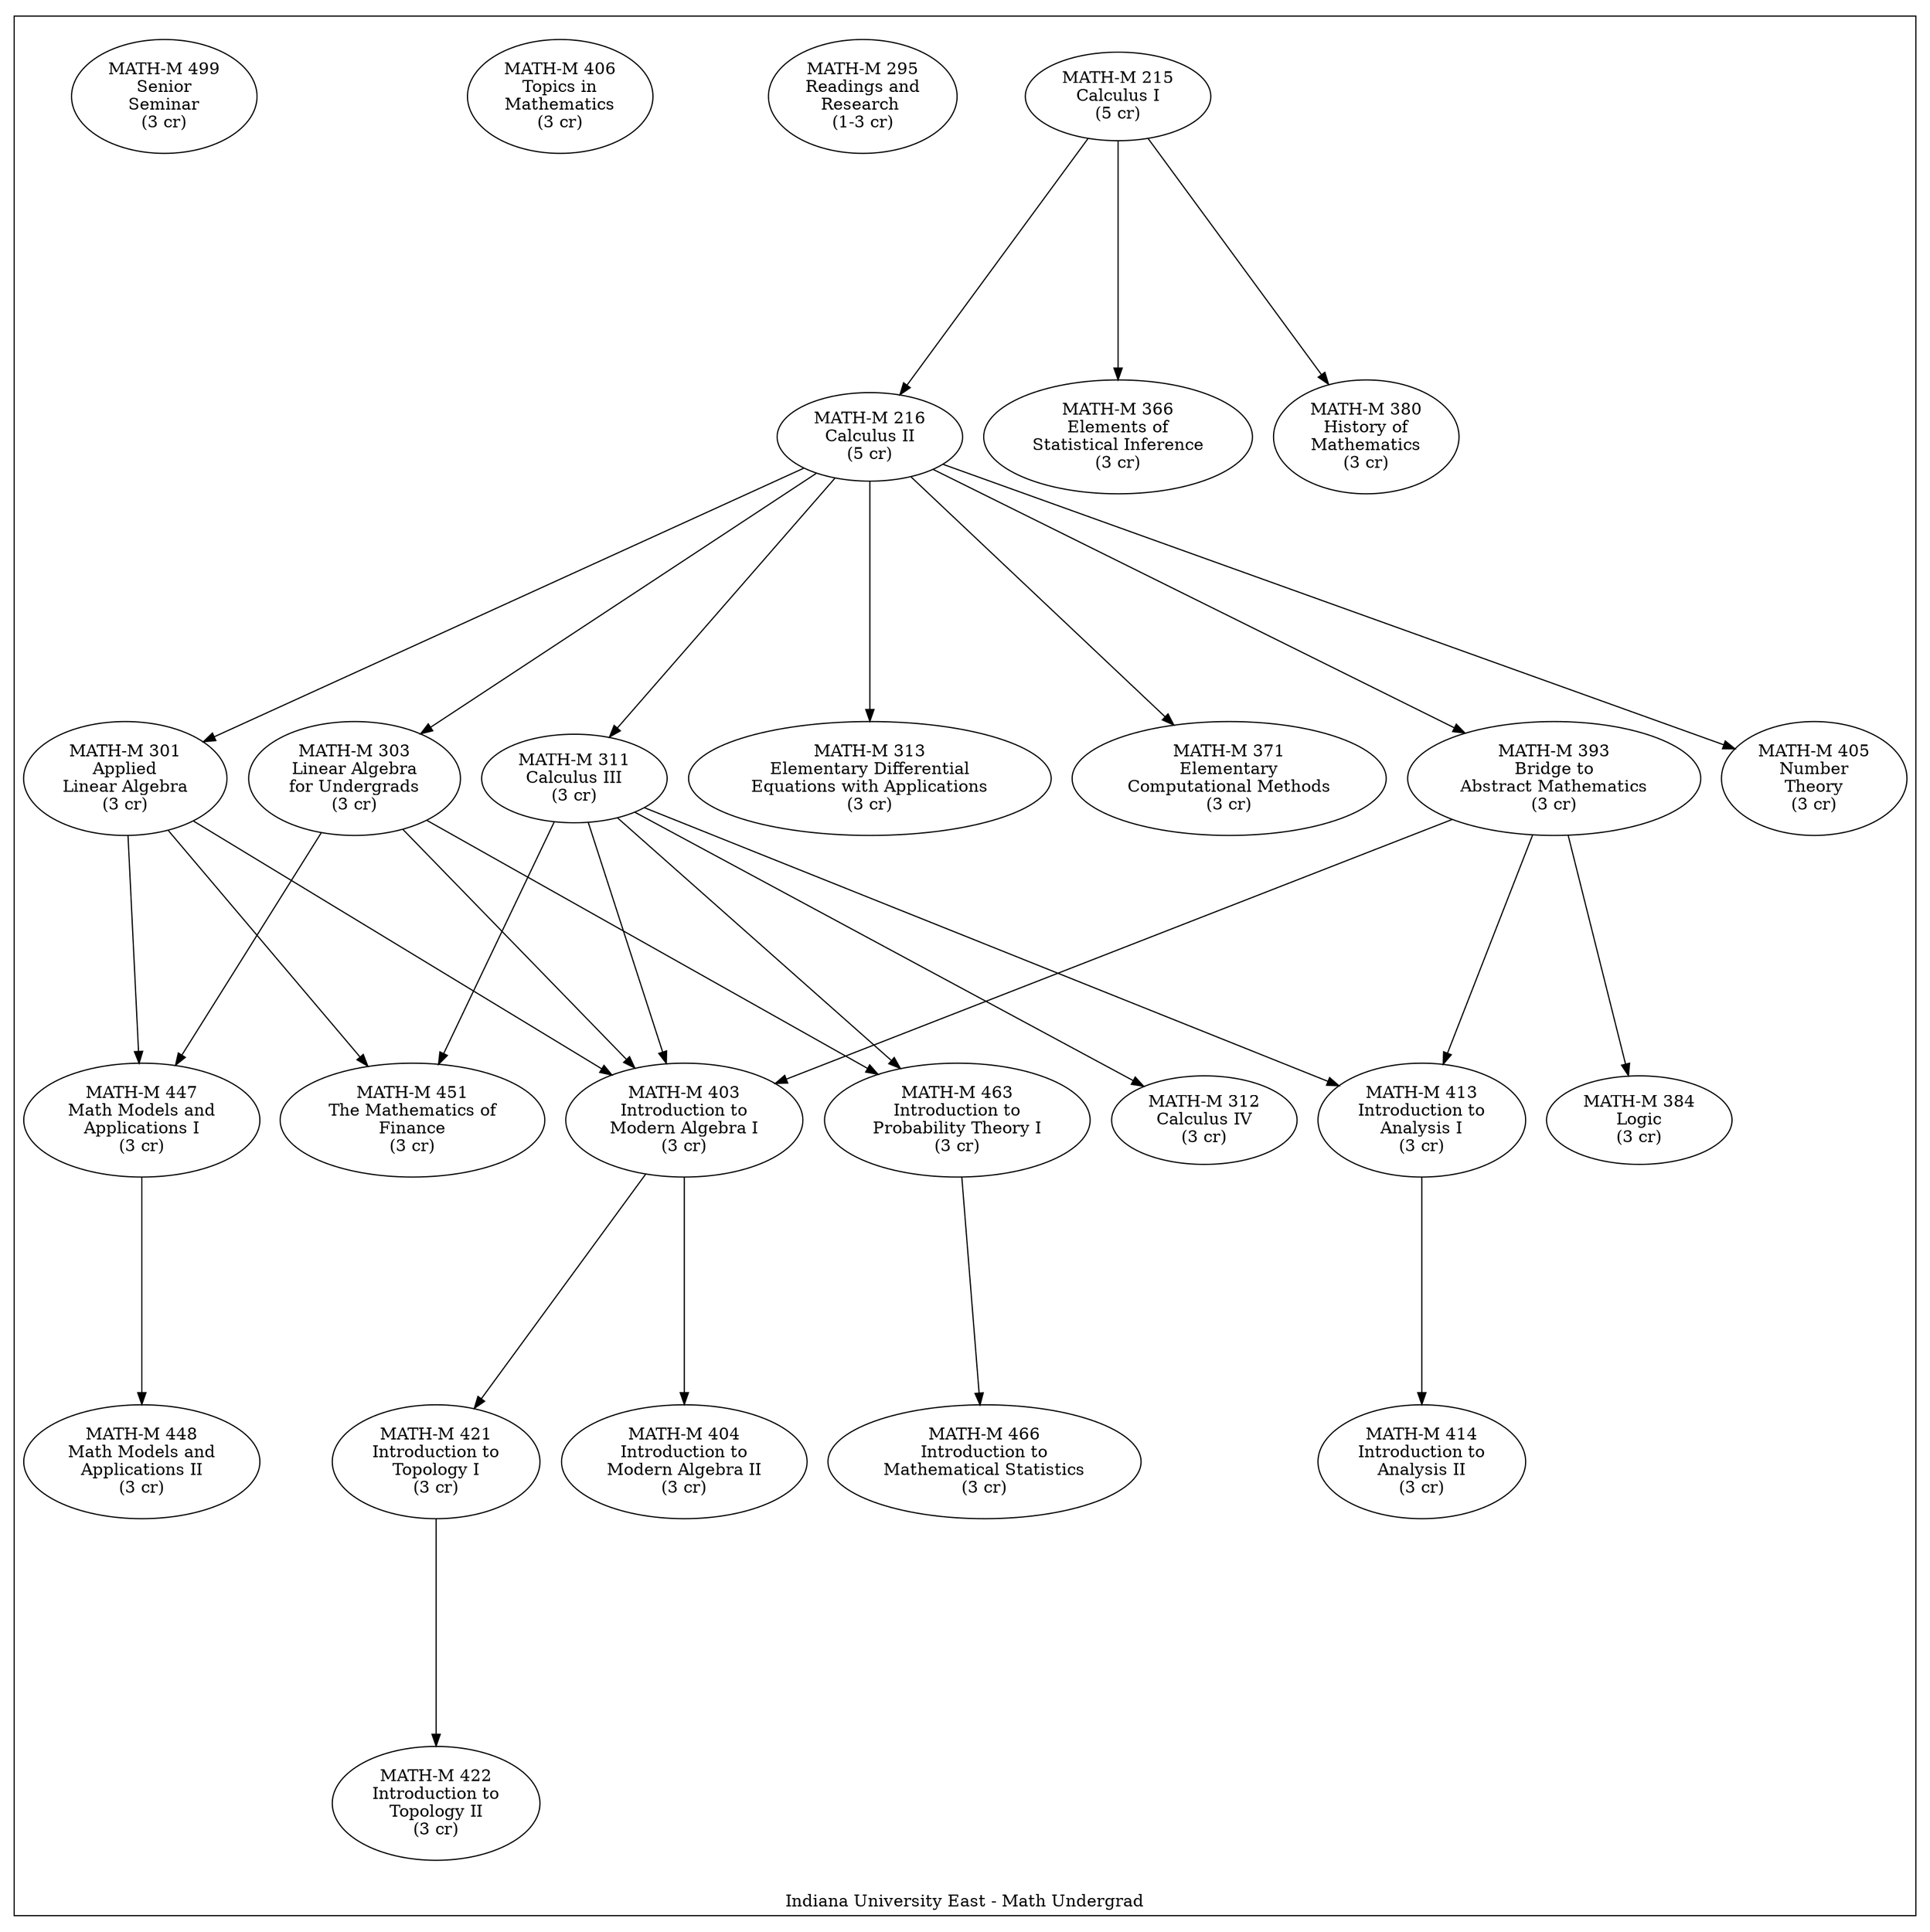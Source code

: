 digraph G {
    splines="FALSE";
    rankdir=TB;
    ratio=1;
    ranksep=2;

    subgraph cluster_math_undergrad {
        label="Indiana University East - Math Undergrad"
        labelloc=bottom
        iue_calculus_1_215 [label="MATH-M 215\nCalculus I\n(5 cr)"]
        iue_calculus_2_216 [label="MATH-M 216\nCalculus II\n(5 cr)"]
        iue_readings_and_research_295 [label="MATH-M 295\nReadings and\nResearch \n(1-3 cr)"]
        iue_applied_linear_algebra_301 [label="MATH-M 301\nApplied\nLinear Algebra\n(3 cr)"]
        iue_linear_algebra_for_undergrads_303 [label="MATH-M 303\nLinear Algebra\nfor Undergrads\n(3 cr)"]
        iue_calculus_3_311 [label="MATH-M 311\nCalculus III\n(3 cr)"]
        iue_calculus_4_312 [label="MATH-M 312\nCalculus IV\n(3 cr)"]
        iue_elementary_differential_equations_with_applications_313 [label="MATH-M 313\nElementary Differential\nEquations with Applications\n(3 cr)"]
        iue_elements_of_statistical_inference_366 [label="MATH-M 366\nElements of\nStatistical Inference\n(3 cr)"]
        iue_elem_computational_methods_371 [label="MATH-M 371\nElementary\nComputational Methods\n(3 cr)"]
        iue_history_of_mathematics_380 [label="MATH-M 380\nHistory of\nMathematics\n(3 cr)"]
        iue_logic_384 [label="MATH-M 384\nLogic\n(3 cr)"]
        iue_bridge_to_abstract_mathematics_393 [label="MATH-M 393\nBridge to\nAbstract Mathematics\n(3 cr)"]
        iue_introduction_to_modern_algebra_1_403 [label="MATH-M 403\nIntroduction to\nModern Algebra I\n(3 cr)"]
        iue_introduction_to_modern_algebra_2_404 [label="MATH-M 404\nIntroduction to\nModern Algebra II\n(3 cr)"]
        iue_number_theory_405 [label="MATH-M 405\nNumber\nTheory\n(3 cr)"]
        iue_topics_in_mathematics_406 [label="MATH-M 406\nTopics in\nMathematics\n(3 cr)"]
        iue_introduction_to_analysis_1_413 [label="MATH-M 413\nIntroduction to\nAnalysis I\n(3 cr)"]
        iue_introduction_to_analysis_2_414 [label="MATH-M 414\nIntroduction to\nAnalysis II\n(3 cr)"]
        iue_introduction_to_topology_1_421 [label="MATH-M 421\nIntroduction to\nTopology I\n(3 cr)"]
        iue_introduction_to_topology_2_422 [label="MATH-M 422\nIntroduction to\nTopology II\n(3 cr)"]
        iue_math_models_and_applications_1_447 [label="MATH-M 447\nMath Models and\nApplications I\n(3 cr)"]
        iue_math_models_and_applications_2_448 [label="MATH-M 448\nMath Models and\nApplications II\n(3 cr)"]
        iue_the_mathematics_of_finance_451 [label="MATH-M 451\nThe Mathematics of\nFinance\n(3 cr)"]
        iue_introduction_to_probability_theory_1_463 [label="MATH-M 463\nIntroduction to\nProbability Theory I\n(3 cr)"]
        iue_introduction_to_mathematical_statistics_466 [label="MATH-M 466\nIntroduction to\nMathematical Statistics\n(3 cr)"]
        iue_senior_seminar [label="MATH-M 499\nSenior\nSeminar\n(3 cr)"]
    }
    
    iue_calculus_1_215 -> {
        iue_calculus_2_216,
        iue_elements_of_statistical_inference_366,
        iue_history_of_mathematics_380
    }
    
    iue_calculus_2_216 -> {
        iue_applied_linear_algebra_301,
        iue_linear_algebra_for_undergrads_303,
        iue_calculus_3_311,
        iue_elementary_differential_equations_with_applications_313,
        iue_elem_computational_methods_371,
        iue_bridge_to_abstract_mathematics_393,
        iue_number_theory_405
    }
    iue_linear_algebra_for_undergrads_303 -> {
        iue_introduction_to_probability_theory_1_463,
        iue_introduction_to_modern_algebra_1_403,
        iue_math_models_and_applications_1_447
    }

    iue_applied_linear_algebra_301 -> {
        iue_introduction_to_modern_algebra_1_403,
        iue_the_mathematics_of_finance_451,
        iue_math_models_and_applications_1_447
    }
    
    iue_calculus_3_311 -> {
        iue_calculus_4_312,
        iue_introduction_to_modern_algebra_1_403,
        iue_introduction_to_analysis_1_413,
        iue_the_mathematics_of_finance_451,
        iue_introduction_to_probability_theory_1_463
    }

    iue_bridge_to_abstract_mathematics_393 -> {
        iue_introduction_to_modern_algebra_1_403,
        iue_introduction_to_analysis_1_413,
        iue_logic_384
    }
    iue_introduction_to_analysis_1_413 -> {
        iue_introduction_to_analysis_2_414
    }
    iue_introduction_to_modern_algebra_1_403 -> {
        iue_introduction_to_modern_algebra_2_404,
        iue_introduction_to_topology_1_421
    }
    iue_introduction_to_topology_1_421 -> {
        iue_introduction_to_topology_2_422
    }
    iue_math_models_and_applications_1_447 -> {
        iue_math_models_and_applications_2_448
    }
    iue_introduction_to_probability_theory_1_463 -> {
        iue_introduction_to_mathematical_statistics_466
    }
}